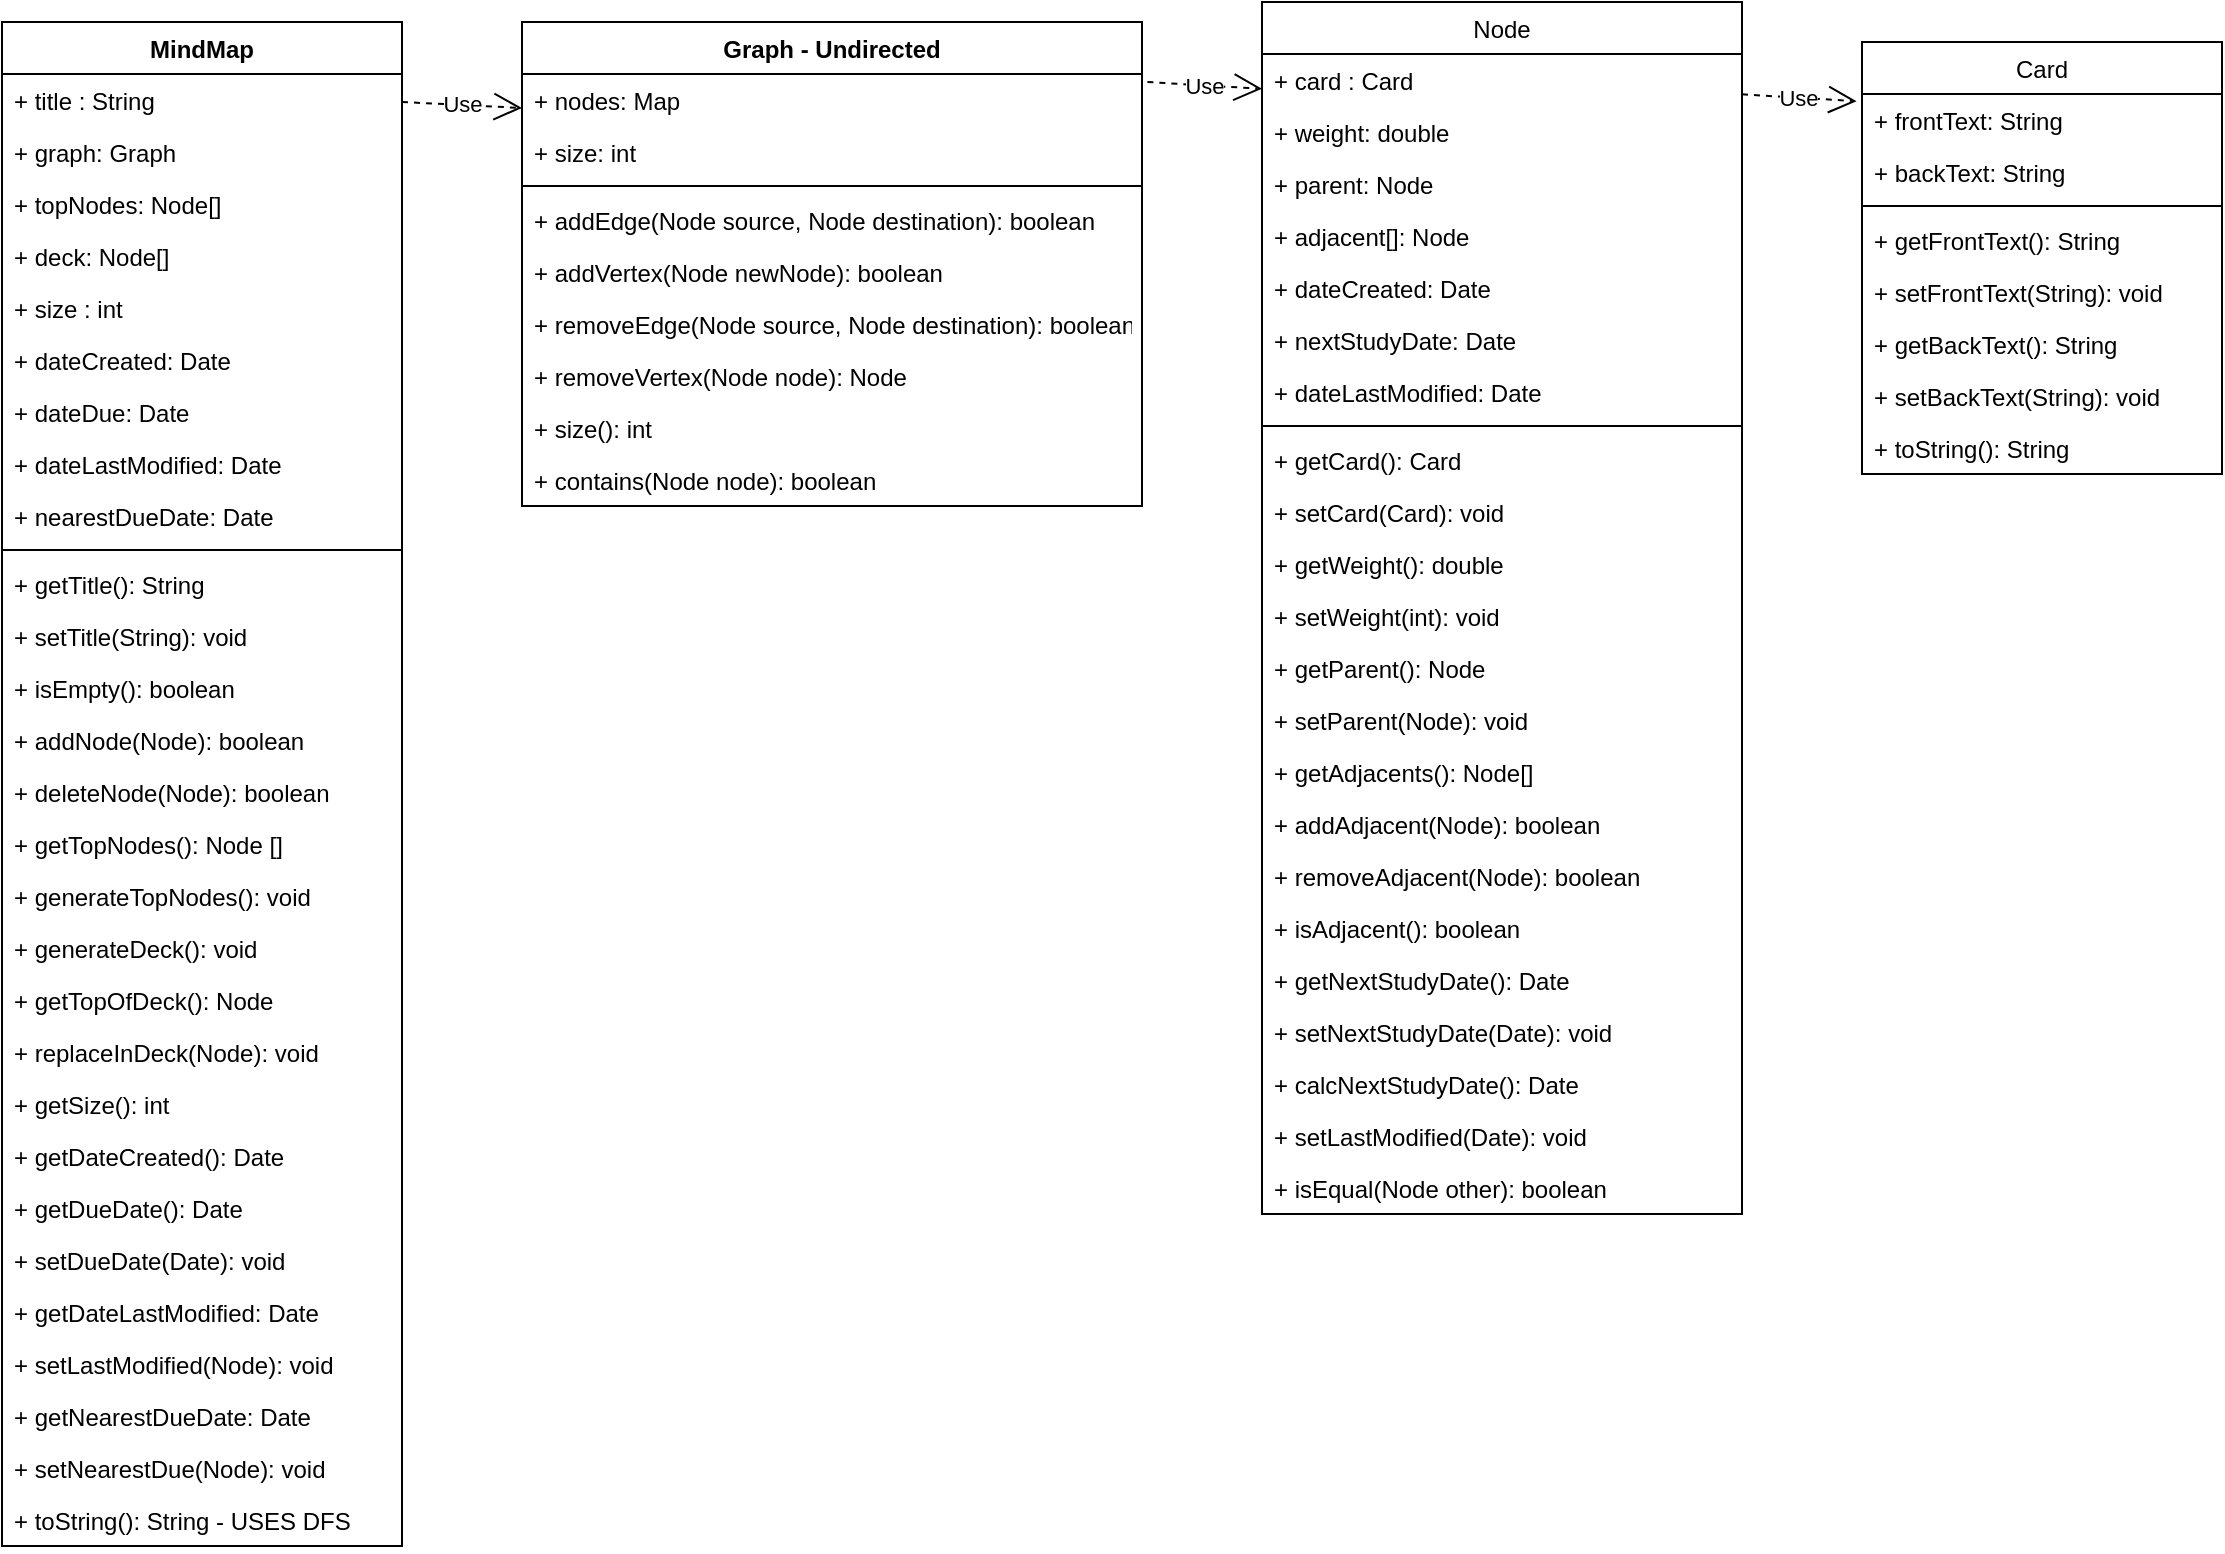 <mxfile version="17.1.2" type="github">
  <diagram id="C5RBs43oDa-KdzZeNtuy" name="Page-1">
    <mxGraphModel dx="1224" dy="471" grid="1" gridSize="10" guides="1" tooltips="1" connect="1" arrows="1" fold="1" page="1" pageScale="1" pageWidth="827" pageHeight="1169" math="0" shadow="0">
      <root>
        <mxCell id="WIyWlLk6GJQsqaUBKTNV-0" />
        <mxCell id="WIyWlLk6GJQsqaUBKTNV-1" parent="WIyWlLk6GJQsqaUBKTNV-0" />
        <mxCell id="TExczHvJG1kx1RbLbILx-1" value="Card" style="swimlane;fontStyle=0;childLayout=stackLayout;horizontal=1;startSize=26;fillColor=none;horizontalStack=0;resizeParent=1;resizeParentMax=0;resizeLast=0;collapsible=1;marginBottom=0;" parent="WIyWlLk6GJQsqaUBKTNV-1" vertex="1">
          <mxGeometry x="910" y="70" width="180" height="216" as="geometry" />
        </mxCell>
        <mxCell id="TExczHvJG1kx1RbLbILx-2" value="+ frontText: String" style="text;strokeColor=none;fillColor=none;align=left;verticalAlign=top;spacingLeft=4;spacingRight=4;overflow=hidden;rotatable=0;points=[[0,0.5],[1,0.5]];portConstraint=eastwest;" parent="TExczHvJG1kx1RbLbILx-1" vertex="1">
          <mxGeometry y="26" width="180" height="26" as="geometry" />
        </mxCell>
        <mxCell id="TExczHvJG1kx1RbLbILx-3" value="+ backText: String&#xa;" style="text;strokeColor=none;fillColor=none;align=left;verticalAlign=top;spacingLeft=4;spacingRight=4;overflow=hidden;rotatable=0;points=[[0,0.5],[1,0.5]];portConstraint=eastwest;" parent="TExczHvJG1kx1RbLbILx-1" vertex="1">
          <mxGeometry y="52" width="180" height="26" as="geometry" />
        </mxCell>
        <mxCell id="s15PQBegDPSm-mrr0eXF-18" value="" style="line;strokeWidth=1;fillColor=none;align=left;verticalAlign=middle;spacingTop=-1;spacingLeft=3;spacingRight=3;rotatable=0;labelPosition=right;points=[];portConstraint=eastwest;" parent="TExczHvJG1kx1RbLbILx-1" vertex="1">
          <mxGeometry y="78" width="180" height="8" as="geometry" />
        </mxCell>
        <mxCell id="s15PQBegDPSm-mrr0eXF-73" value="+ getFrontText(): String" style="text;strokeColor=none;fillColor=none;align=left;verticalAlign=top;spacingLeft=4;spacingRight=4;overflow=hidden;rotatable=0;points=[[0,0.5],[1,0.5]];portConstraint=eastwest;" parent="TExczHvJG1kx1RbLbILx-1" vertex="1">
          <mxGeometry y="86" width="180" height="26" as="geometry" />
        </mxCell>
        <mxCell id="s15PQBegDPSm-mrr0eXF-72" value="+ setFrontText(String): void" style="text;strokeColor=none;fillColor=none;align=left;verticalAlign=top;spacingLeft=4;spacingRight=4;overflow=hidden;rotatable=0;points=[[0,0.5],[1,0.5]];portConstraint=eastwest;" parent="TExczHvJG1kx1RbLbILx-1" vertex="1">
          <mxGeometry y="112" width="180" height="26" as="geometry" />
        </mxCell>
        <mxCell id="s15PQBegDPSm-mrr0eXF-74" value="+ getBackText(): String" style="text;strokeColor=none;fillColor=none;align=left;verticalAlign=top;spacingLeft=4;spacingRight=4;overflow=hidden;rotatable=0;points=[[0,0.5],[1,0.5]];portConstraint=eastwest;" parent="TExczHvJG1kx1RbLbILx-1" vertex="1">
          <mxGeometry y="138" width="180" height="26" as="geometry" />
        </mxCell>
        <mxCell id="s15PQBegDPSm-mrr0eXF-75" value="+ setBackText(String): void" style="text;strokeColor=none;fillColor=none;align=left;verticalAlign=top;spacingLeft=4;spacingRight=4;overflow=hidden;rotatable=0;points=[[0,0.5],[1,0.5]];portConstraint=eastwest;" parent="TExczHvJG1kx1RbLbILx-1" vertex="1">
          <mxGeometry y="164" width="180" height="26" as="geometry" />
        </mxCell>
        <mxCell id="8m7Zhe_xxwSHYkgtQmUt-1" value="+ toString(): String" style="text;strokeColor=none;fillColor=none;align=left;verticalAlign=top;spacingLeft=4;spacingRight=4;overflow=hidden;rotatable=0;points=[[0,0.5],[1,0.5]];portConstraint=eastwest;" parent="TExczHvJG1kx1RbLbILx-1" vertex="1">
          <mxGeometry y="190" width="180" height="26" as="geometry" />
        </mxCell>
        <mxCell id="TExczHvJG1kx1RbLbILx-9" value="Node" style="swimlane;fontStyle=0;childLayout=stackLayout;horizontal=1;startSize=26;fillColor=none;horizontalStack=0;resizeParent=1;resizeParentMax=0;resizeLast=0;collapsible=1;marginBottom=0;" parent="WIyWlLk6GJQsqaUBKTNV-1" vertex="1">
          <mxGeometry x="610" y="50" width="240" height="606" as="geometry">
            <mxRectangle x="250" y="140" width="60" height="26" as="alternateBounds" />
          </mxGeometry>
        </mxCell>
        <mxCell id="TExczHvJG1kx1RbLbILx-10" value="+ card : Card" style="text;strokeColor=none;fillColor=none;align=left;verticalAlign=top;spacingLeft=4;spacingRight=4;overflow=hidden;rotatable=0;points=[[0,0.5],[1,0.5]];portConstraint=eastwest;" parent="TExczHvJG1kx1RbLbILx-9" vertex="1">
          <mxGeometry y="26" width="240" height="26" as="geometry" />
        </mxCell>
        <mxCell id="s15PQBegDPSm-mrr0eXF-0" value="+ weight: double" style="text;strokeColor=none;fillColor=none;align=left;verticalAlign=top;spacingLeft=4;spacingRight=4;overflow=hidden;rotatable=0;points=[[0,0.5],[1,0.5]];portConstraint=eastwest;" parent="TExczHvJG1kx1RbLbILx-9" vertex="1">
          <mxGeometry y="52" width="240" height="26" as="geometry" />
        </mxCell>
        <mxCell id="s15PQBegDPSm-mrr0eXF-2" value="+ parent: Node" style="text;strokeColor=none;fillColor=none;align=left;verticalAlign=top;spacingLeft=4;spacingRight=4;overflow=hidden;rotatable=0;points=[[0,0.5],[1,0.5]];portConstraint=eastwest;" parent="TExczHvJG1kx1RbLbILx-9" vertex="1">
          <mxGeometry y="78" width="240" height="26" as="geometry" />
        </mxCell>
        <mxCell id="s15PQBegDPSm-mrr0eXF-1" value="+ adjacent[]: Node" style="text;strokeColor=none;fillColor=none;align=left;verticalAlign=top;spacingLeft=4;spacingRight=4;overflow=hidden;rotatable=0;points=[[0,0.5],[1,0.5]];portConstraint=eastwest;" parent="TExczHvJG1kx1RbLbILx-9" vertex="1">
          <mxGeometry y="104" width="240" height="26" as="geometry" />
        </mxCell>
        <mxCell id="TExczHvJG1kx1RbLbILx-11" value="+ dateCreated: Date" style="text;strokeColor=none;fillColor=none;align=left;verticalAlign=top;spacingLeft=4;spacingRight=4;overflow=hidden;rotatable=0;points=[[0,0.5],[1,0.5]];portConstraint=eastwest;" parent="TExczHvJG1kx1RbLbILx-9" vertex="1">
          <mxGeometry y="130" width="240" height="26" as="geometry" />
        </mxCell>
        <mxCell id="s15PQBegDPSm-mrr0eXF-13" value="+ nextStudyDate: Date" style="text;strokeColor=none;fillColor=none;align=left;verticalAlign=top;spacingLeft=4;spacingRight=4;overflow=hidden;rotatable=0;points=[[0,0.5],[1,0.5]];portConstraint=eastwest;" parent="TExczHvJG1kx1RbLbILx-9" vertex="1">
          <mxGeometry y="156" width="240" height="26" as="geometry" />
        </mxCell>
        <mxCell id="TExczHvJG1kx1RbLbILx-13" value="+ dateLastModified: Date" style="text;strokeColor=none;fillColor=none;align=left;verticalAlign=top;spacingLeft=4;spacingRight=4;overflow=hidden;rotatable=0;points=[[0,0.5],[1,0.5]];portConstraint=eastwest;" parent="TExczHvJG1kx1RbLbILx-9" vertex="1">
          <mxGeometry y="182" width="240" height="26" as="geometry" />
        </mxCell>
        <mxCell id="s15PQBegDPSm-mrr0eXF-20" value="" style="line;strokeWidth=1;fillColor=none;align=left;verticalAlign=middle;spacingTop=-1;spacingLeft=3;spacingRight=3;rotatable=0;labelPosition=right;points=[];portConstraint=eastwest;" parent="TExczHvJG1kx1RbLbILx-9" vertex="1">
          <mxGeometry y="208" width="240" height="8" as="geometry" />
        </mxCell>
        <mxCell id="s15PQBegDPSm-mrr0eXF-69" value="+ getCard(): Card" style="text;strokeColor=none;fillColor=none;align=left;verticalAlign=top;spacingLeft=4;spacingRight=4;overflow=hidden;rotatable=0;points=[[0,0.5],[1,0.5]];portConstraint=eastwest;" parent="TExczHvJG1kx1RbLbILx-9" vertex="1">
          <mxGeometry y="216" width="240" height="26" as="geometry" />
        </mxCell>
        <mxCell id="s15PQBegDPSm-mrr0eXF-21" value="+ setCard(Card): void" style="text;strokeColor=none;fillColor=none;align=left;verticalAlign=top;spacingLeft=4;spacingRight=4;overflow=hidden;rotatable=0;points=[[0,0.5],[1,0.5]];portConstraint=eastwest;" parent="TExczHvJG1kx1RbLbILx-9" vertex="1">
          <mxGeometry y="242" width="240" height="26" as="geometry" />
        </mxCell>
        <mxCell id="s15PQBegDPSm-mrr0eXF-24" value="+ getWeight(): double" style="text;strokeColor=none;fillColor=none;align=left;verticalAlign=top;spacingLeft=4;spacingRight=4;overflow=hidden;rotatable=0;points=[[0,0.5],[1,0.5]];portConstraint=eastwest;" parent="TExczHvJG1kx1RbLbILx-9" vertex="1">
          <mxGeometry y="268" width="240" height="26" as="geometry" />
        </mxCell>
        <mxCell id="s15PQBegDPSm-mrr0eXF-23" value="+ setWeight(int): void" style="text;strokeColor=none;fillColor=none;align=left;verticalAlign=top;spacingLeft=4;spacingRight=4;overflow=hidden;rotatable=0;points=[[0,0.5],[1,0.5]];portConstraint=eastwest;" parent="TExczHvJG1kx1RbLbILx-9" vertex="1">
          <mxGeometry y="294" width="240" height="26" as="geometry" />
        </mxCell>
        <mxCell id="s15PQBegDPSm-mrr0eXF-33" value="+ getParent(): Node" style="text;strokeColor=none;fillColor=none;align=left;verticalAlign=top;spacingLeft=4;spacingRight=4;overflow=hidden;rotatable=0;points=[[0,0.5],[1,0.5]];portConstraint=eastwest;" parent="TExczHvJG1kx1RbLbILx-9" vertex="1">
          <mxGeometry y="320" width="240" height="26" as="geometry" />
        </mxCell>
        <mxCell id="s15PQBegDPSm-mrr0eXF-31" value="+ setParent(Node): void" style="text;strokeColor=none;fillColor=none;align=left;verticalAlign=top;spacingLeft=4;spacingRight=4;overflow=hidden;rotatable=0;points=[[0,0.5],[1,0.5]];portConstraint=eastwest;" parent="TExczHvJG1kx1RbLbILx-9" vertex="1">
          <mxGeometry y="346" width="240" height="26" as="geometry" />
        </mxCell>
        <mxCell id="s15PQBegDPSm-mrr0eXF-35" value="+ getAdjacents(): Node[]" style="text;strokeColor=none;fillColor=none;align=left;verticalAlign=top;spacingLeft=4;spacingRight=4;overflow=hidden;rotatable=0;points=[[0,0.5],[1,0.5]];portConstraint=eastwest;" parent="TExczHvJG1kx1RbLbILx-9" vertex="1">
          <mxGeometry y="372" width="240" height="26" as="geometry" />
        </mxCell>
        <mxCell id="s15PQBegDPSm-mrr0eXF-32" value="+ addAdjacent(Node): boolean" style="text;strokeColor=none;fillColor=none;align=left;verticalAlign=top;spacingLeft=4;spacingRight=4;overflow=hidden;rotatable=0;points=[[0,0.5],[1,0.5]];portConstraint=eastwest;" parent="TExczHvJG1kx1RbLbILx-9" vertex="1">
          <mxGeometry y="398" width="240" height="26" as="geometry" />
        </mxCell>
        <mxCell id="s15PQBegDPSm-mrr0eXF-36" value="+ removeAdjacent(Node): boolean" style="text;strokeColor=none;fillColor=none;align=left;verticalAlign=top;spacingLeft=4;spacingRight=4;overflow=hidden;rotatable=0;points=[[0,0.5],[1,0.5]];portConstraint=eastwest;" parent="TExczHvJG1kx1RbLbILx-9" vertex="1">
          <mxGeometry y="424" width="240" height="26" as="geometry" />
        </mxCell>
        <mxCell id="s15PQBegDPSm-mrr0eXF-37" value="+ isAdjacent(): boolean" style="text;strokeColor=none;fillColor=none;align=left;verticalAlign=top;spacingLeft=4;spacingRight=4;overflow=hidden;rotatable=0;points=[[0,0.5],[1,0.5]];portConstraint=eastwest;" parent="TExczHvJG1kx1RbLbILx-9" vertex="1">
          <mxGeometry y="450" width="240" height="26" as="geometry" />
        </mxCell>
        <mxCell id="s15PQBegDPSm-mrr0eXF-70" value="+ getNextStudyDate(): Date" style="text;strokeColor=none;fillColor=none;align=left;verticalAlign=top;spacingLeft=4;spacingRight=4;overflow=hidden;rotatable=0;points=[[0,0.5],[1,0.5]];portConstraint=eastwest;" parent="TExczHvJG1kx1RbLbILx-9" vertex="1">
          <mxGeometry y="476" width="240" height="26" as="geometry" />
        </mxCell>
        <mxCell id="s15PQBegDPSm-mrr0eXF-29" value="+ setNextStudyDate(Date): void" style="text;strokeColor=none;fillColor=none;align=left;verticalAlign=top;spacingLeft=4;spacingRight=4;overflow=hidden;rotatable=0;points=[[0,0.5],[1,0.5]];portConstraint=eastwest;" parent="TExczHvJG1kx1RbLbILx-9" vertex="1">
          <mxGeometry y="502" width="240" height="26" as="geometry" />
        </mxCell>
        <mxCell id="s15PQBegDPSm-mrr0eXF-34" value="+ calcNextStudyDate(): Date" style="text;strokeColor=none;fillColor=none;align=left;verticalAlign=top;spacingLeft=4;spacingRight=4;overflow=hidden;rotatable=0;points=[[0,0.5],[1,0.5]];portConstraint=eastwest;" parent="TExczHvJG1kx1RbLbILx-9" vertex="1">
          <mxGeometry y="528" width="240" height="26" as="geometry" />
        </mxCell>
        <mxCell id="s15PQBegDPSm-mrr0eXF-30" value="+ setLastModified(Date): void" style="text;strokeColor=none;fillColor=none;align=left;verticalAlign=top;spacingLeft=4;spacingRight=4;overflow=hidden;rotatable=0;points=[[0,0.5],[1,0.5]];portConstraint=eastwest;" parent="TExczHvJG1kx1RbLbILx-9" vertex="1">
          <mxGeometry y="554" width="240" height="26" as="geometry" />
        </mxCell>
        <mxCell id="8m7Zhe_xxwSHYkgtQmUt-7" value="+ isEqual(Node other): boolean" style="text;strokeColor=none;fillColor=none;align=left;verticalAlign=top;spacingLeft=4;spacingRight=4;overflow=hidden;rotatable=0;points=[[0,0.5],[1,0.5]];portConstraint=eastwest;" parent="TExczHvJG1kx1RbLbILx-9" vertex="1">
          <mxGeometry y="580" width="240" height="26" as="geometry" />
        </mxCell>
        <mxCell id="_DmvoBGi6M6aIgHatvMl-3" value="Use" style="endArrow=open;endSize=12;dashed=1;html=1;rounded=0;entryX=-0.015;entryY=0.137;entryDx=0;entryDy=0;entryPerimeter=0;" parent="WIyWlLk6GJQsqaUBKTNV-1" source="TExczHvJG1kx1RbLbILx-10" target="TExczHvJG1kx1RbLbILx-1" edge="1">
          <mxGeometry width="160" relative="1" as="geometry">
            <mxPoint x="410" y="107.5" as="sourcePoint" />
            <mxPoint x="570" y="107.5" as="targetPoint" />
          </mxGeometry>
        </mxCell>
        <mxCell id="s15PQBegDPSm-mrr0eXF-3" value="MindMap" style="swimlane;fontStyle=1;align=center;verticalAlign=top;childLayout=stackLayout;horizontal=1;startSize=26;horizontalStack=0;resizeParent=1;resizeParentMax=0;resizeLast=0;collapsible=1;marginBottom=0;" parent="WIyWlLk6GJQsqaUBKTNV-1" vertex="1">
          <mxGeometry x="-20" y="60" width="200" height="762" as="geometry" />
        </mxCell>
        <mxCell id="s15PQBegDPSm-mrr0eXF-65" value="+ title : String" style="text;strokeColor=none;fillColor=none;align=left;verticalAlign=top;spacingLeft=4;spacingRight=4;overflow=hidden;rotatable=0;points=[[0,0.5],[1,0.5]];portConstraint=eastwest;" parent="s15PQBegDPSm-mrr0eXF-3" vertex="1">
          <mxGeometry y="26" width="200" height="26" as="geometry" />
        </mxCell>
        <mxCell id="s15PQBegDPSm-mrr0eXF-4" value="+ graph: Graph" style="text;strokeColor=none;fillColor=none;align=left;verticalAlign=top;spacingLeft=4;spacingRight=4;overflow=hidden;rotatable=0;points=[[0,0.5],[1,0.5]];portConstraint=eastwest;" parent="s15PQBegDPSm-mrr0eXF-3" vertex="1">
          <mxGeometry y="52" width="200" height="26" as="geometry" />
        </mxCell>
        <mxCell id="s15PQBegDPSm-mrr0eXF-38" value="+ topNodes: Node[]" style="text;strokeColor=none;fillColor=none;align=left;verticalAlign=top;spacingLeft=4;spacingRight=4;overflow=hidden;rotatable=0;points=[[0,0.5],[1,0.5]];portConstraint=eastwest;" parent="s15PQBegDPSm-mrr0eXF-3" vertex="1">
          <mxGeometry y="78" width="200" height="26" as="geometry" />
        </mxCell>
        <mxCell id="ITOBmn8ErK7eqIfKZM18-0" value="+ deck: Node[]" style="text;strokeColor=none;fillColor=none;align=left;verticalAlign=top;spacingLeft=4;spacingRight=4;overflow=hidden;rotatable=0;points=[[0,0.5],[1,0.5]];portConstraint=eastwest;" vertex="1" parent="s15PQBegDPSm-mrr0eXF-3">
          <mxGeometry y="104" width="200" height="26" as="geometry" />
        </mxCell>
        <mxCell id="s15PQBegDPSm-mrr0eXF-27" value="+ size : int" style="text;strokeColor=none;fillColor=none;align=left;verticalAlign=top;spacingLeft=4;spacingRight=4;overflow=hidden;rotatable=0;points=[[0,0.5],[1,0.5]];portConstraint=eastwest;" parent="s15PQBegDPSm-mrr0eXF-3" vertex="1">
          <mxGeometry y="130" width="200" height="26" as="geometry" />
        </mxCell>
        <mxCell id="s15PQBegDPSm-mrr0eXF-10" value="+ dateCreated: Date" style="text;strokeColor=none;fillColor=none;align=left;verticalAlign=top;spacingLeft=4;spacingRight=4;overflow=hidden;rotatable=0;points=[[0,0.5],[1,0.5]];portConstraint=eastwest;" parent="s15PQBegDPSm-mrr0eXF-3" vertex="1">
          <mxGeometry y="156" width="200" height="26" as="geometry" />
        </mxCell>
        <mxCell id="s15PQBegDPSm-mrr0eXF-7" value="+ dateDue: Date" style="text;strokeColor=none;fillColor=none;align=left;verticalAlign=top;spacingLeft=4;spacingRight=4;overflow=hidden;rotatable=0;points=[[0,0.5],[1,0.5]];portConstraint=eastwest;" parent="s15PQBegDPSm-mrr0eXF-3" vertex="1">
          <mxGeometry y="182" width="200" height="26" as="geometry" />
        </mxCell>
        <mxCell id="s15PQBegDPSm-mrr0eXF-14" value="+ dateLastModified: Date" style="text;strokeColor=none;fillColor=none;align=left;verticalAlign=top;spacingLeft=4;spacingRight=4;overflow=hidden;rotatable=0;points=[[0,0.5],[1,0.5]];portConstraint=eastwest;" parent="s15PQBegDPSm-mrr0eXF-3" vertex="1">
          <mxGeometry y="208" width="200" height="26" as="geometry" />
        </mxCell>
        <mxCell id="s15PQBegDPSm-mrr0eXF-11" value="+ nearestDueDate: Date" style="text;strokeColor=none;fillColor=none;align=left;verticalAlign=top;spacingLeft=4;spacingRight=4;overflow=hidden;rotatable=0;points=[[0,0.5],[1,0.5]];portConstraint=eastwest;" parent="s15PQBegDPSm-mrr0eXF-3" vertex="1">
          <mxGeometry y="234" width="200" height="26" as="geometry" />
        </mxCell>
        <mxCell id="s15PQBegDPSm-mrr0eXF-5" value="" style="line;strokeWidth=1;fillColor=none;align=left;verticalAlign=middle;spacingTop=-1;spacingLeft=3;spacingRight=3;rotatable=0;labelPosition=right;points=[];portConstraint=eastwest;" parent="s15PQBegDPSm-mrr0eXF-3" vertex="1">
          <mxGeometry y="260" width="200" height="8" as="geometry" />
        </mxCell>
        <mxCell id="s15PQBegDPSm-mrr0eXF-66" value="+ getTitle(): String" style="text;strokeColor=none;fillColor=none;align=left;verticalAlign=top;spacingLeft=4;spacingRight=4;overflow=hidden;rotatable=0;points=[[0,0.5],[1,0.5]];portConstraint=eastwest;" parent="s15PQBegDPSm-mrr0eXF-3" vertex="1">
          <mxGeometry y="268" width="200" height="26" as="geometry" />
        </mxCell>
        <mxCell id="s15PQBegDPSm-mrr0eXF-67" value="+ setTitle(String): void" style="text;strokeColor=none;fillColor=none;align=left;verticalAlign=top;spacingLeft=4;spacingRight=4;overflow=hidden;rotatable=0;points=[[0,0.5],[1,0.5]];portConstraint=eastwest;" parent="s15PQBegDPSm-mrr0eXF-3" vertex="1">
          <mxGeometry y="294" width="200" height="26" as="geometry" />
        </mxCell>
        <mxCell id="s15PQBegDPSm-mrr0eXF-25" value="+ isEmpty(): boolean" style="text;strokeColor=none;fillColor=none;align=left;verticalAlign=top;spacingLeft=4;spacingRight=4;overflow=hidden;rotatable=0;points=[[0,0.5],[1,0.5]];portConstraint=eastwest;" parent="s15PQBegDPSm-mrr0eXF-3" vertex="1">
          <mxGeometry y="320" width="200" height="26" as="geometry" />
        </mxCell>
        <mxCell id="s15PQBegDPSm-mrr0eXF-6" value="+ addNode(Node): boolean" style="text;strokeColor=none;fillColor=none;align=left;verticalAlign=top;spacingLeft=4;spacingRight=4;overflow=hidden;rotatable=0;points=[[0,0.5],[1,0.5]];portConstraint=eastwest;" parent="s15PQBegDPSm-mrr0eXF-3" vertex="1">
          <mxGeometry y="346" width="200" height="26" as="geometry" />
        </mxCell>
        <mxCell id="s15PQBegDPSm-mrr0eXF-15" value="+ deleteNode(Node): boolean" style="text;strokeColor=none;fillColor=none;align=left;verticalAlign=top;spacingLeft=4;spacingRight=4;overflow=hidden;rotatable=0;points=[[0,0.5],[1,0.5]];portConstraint=eastwest;" parent="s15PQBegDPSm-mrr0eXF-3" vertex="1">
          <mxGeometry y="372" width="200" height="26" as="geometry" />
        </mxCell>
        <mxCell id="s15PQBegDPSm-mrr0eXF-40" value="+ getTopNodes(): Node []" style="text;strokeColor=none;fillColor=none;align=left;verticalAlign=top;spacingLeft=4;spacingRight=4;overflow=hidden;rotatable=0;points=[[0,0.5],[1,0.5]];portConstraint=eastwest;" parent="s15PQBegDPSm-mrr0eXF-3" vertex="1">
          <mxGeometry y="398" width="200" height="26" as="geometry" />
        </mxCell>
        <mxCell id="s15PQBegDPSm-mrr0eXF-39" value="+ generateTopNodes(): void" style="text;strokeColor=none;fillColor=none;align=left;verticalAlign=top;spacingLeft=4;spacingRight=4;overflow=hidden;rotatable=0;points=[[0,0.5],[1,0.5]];portConstraint=eastwest;" parent="s15PQBegDPSm-mrr0eXF-3" vertex="1">
          <mxGeometry y="424" width="200" height="26" as="geometry" />
        </mxCell>
        <mxCell id="ITOBmn8ErK7eqIfKZM18-1" value="+ generateDeck(): void" style="text;strokeColor=none;fillColor=none;align=left;verticalAlign=top;spacingLeft=4;spacingRight=4;overflow=hidden;rotatable=0;points=[[0,0.5],[1,0.5]];portConstraint=eastwest;" vertex="1" parent="s15PQBegDPSm-mrr0eXF-3">
          <mxGeometry y="450" width="200" height="26" as="geometry" />
        </mxCell>
        <mxCell id="ITOBmn8ErK7eqIfKZM18-2" value="+ getTopOfDeck(): Node" style="text;strokeColor=none;fillColor=none;align=left;verticalAlign=top;spacingLeft=4;spacingRight=4;overflow=hidden;rotatable=0;points=[[0,0.5],[1,0.5]];portConstraint=eastwest;" vertex="1" parent="s15PQBegDPSm-mrr0eXF-3">
          <mxGeometry y="476" width="200" height="26" as="geometry" />
        </mxCell>
        <mxCell id="ITOBmn8ErK7eqIfKZM18-3" value="+ replaceInDeck(Node): void" style="text;strokeColor=none;fillColor=none;align=left;verticalAlign=top;spacingLeft=4;spacingRight=4;overflow=hidden;rotatable=0;points=[[0,0.5],[1,0.5]];portConstraint=eastwest;" vertex="1" parent="s15PQBegDPSm-mrr0eXF-3">
          <mxGeometry y="502" width="200" height="26" as="geometry" />
        </mxCell>
        <mxCell id="s15PQBegDPSm-mrr0eXF-26" value="+ getSize(): int" style="text;strokeColor=none;fillColor=none;align=left;verticalAlign=top;spacingLeft=4;spacingRight=4;overflow=hidden;rotatable=0;points=[[0,0.5],[1,0.5]];portConstraint=eastwest;" parent="s15PQBegDPSm-mrr0eXF-3" vertex="1">
          <mxGeometry y="528" width="200" height="26" as="geometry" />
        </mxCell>
        <mxCell id="s15PQBegDPSm-mrr0eXF-42" value="+ getDateCreated(): Date" style="text;strokeColor=none;fillColor=none;align=left;verticalAlign=top;spacingLeft=4;spacingRight=4;overflow=hidden;rotatable=0;points=[[0,0.5],[1,0.5]];portConstraint=eastwest;" parent="s15PQBegDPSm-mrr0eXF-3" vertex="1">
          <mxGeometry y="554" width="200" height="26" as="geometry" />
        </mxCell>
        <mxCell id="s15PQBegDPSm-mrr0eXF-41" value="+ getDueDate(): Date" style="text;strokeColor=none;fillColor=none;align=left;verticalAlign=top;spacingLeft=4;spacingRight=4;overflow=hidden;rotatable=0;points=[[0,0.5],[1,0.5]];portConstraint=eastwest;" parent="s15PQBegDPSm-mrr0eXF-3" vertex="1">
          <mxGeometry y="580" width="200" height="26" as="geometry" />
        </mxCell>
        <mxCell id="s15PQBegDPSm-mrr0eXF-68" value="+ setDueDate(Date): void" style="text;strokeColor=none;fillColor=none;align=left;verticalAlign=top;spacingLeft=4;spacingRight=4;overflow=hidden;rotatable=0;points=[[0,0.5],[1,0.5]];portConstraint=eastwest;" parent="s15PQBegDPSm-mrr0eXF-3" vertex="1">
          <mxGeometry y="606" width="200" height="26" as="geometry" />
        </mxCell>
        <mxCell id="s15PQBegDPSm-mrr0eXF-43" value="+ getDateLastModified: Date" style="text;strokeColor=none;fillColor=none;align=left;verticalAlign=top;spacingLeft=4;spacingRight=4;overflow=hidden;rotatable=0;points=[[0,0.5],[1,0.5]];portConstraint=eastwest;" parent="s15PQBegDPSm-mrr0eXF-3" vertex="1">
          <mxGeometry y="632" width="200" height="26" as="geometry" />
        </mxCell>
        <mxCell id="s15PQBegDPSm-mrr0eXF-17" value="+ setLastModified(Node): void" style="text;strokeColor=none;fillColor=none;align=left;verticalAlign=top;spacingLeft=4;spacingRight=4;overflow=hidden;rotatable=0;points=[[0,0.5],[1,0.5]];portConstraint=eastwest;" parent="s15PQBegDPSm-mrr0eXF-3" vertex="1">
          <mxGeometry y="658" width="200" height="26" as="geometry" />
        </mxCell>
        <mxCell id="s15PQBegDPSm-mrr0eXF-64" value="+ getNearestDueDate: Date" style="text;strokeColor=none;fillColor=none;align=left;verticalAlign=top;spacingLeft=4;spacingRight=4;overflow=hidden;rotatable=0;points=[[0,0.5],[1,0.5]];portConstraint=eastwest;" parent="s15PQBegDPSm-mrr0eXF-3" vertex="1">
          <mxGeometry y="684" width="200" height="26" as="geometry" />
        </mxCell>
        <mxCell id="s15PQBegDPSm-mrr0eXF-16" value="+ setNearestDue(Node): void" style="text;strokeColor=none;fillColor=none;align=left;verticalAlign=top;spacingLeft=4;spacingRight=4;overflow=hidden;rotatable=0;points=[[0,0.5],[1,0.5]];portConstraint=eastwest;" parent="s15PQBegDPSm-mrr0eXF-3" vertex="1">
          <mxGeometry y="710" width="200" height="26" as="geometry" />
        </mxCell>
        <mxCell id="8m7Zhe_xxwSHYkgtQmUt-12" value="+ toString(): String - USES DFS" style="text;strokeColor=none;fillColor=none;align=left;verticalAlign=top;spacingLeft=4;spacingRight=4;overflow=hidden;rotatable=0;points=[[0,0.5],[1,0.5]];portConstraint=eastwest;" parent="s15PQBegDPSm-mrr0eXF-3" vertex="1">
          <mxGeometry y="736" width="200" height="26" as="geometry" />
        </mxCell>
        <mxCell id="8m7Zhe_xxwSHYkgtQmUt-2" value="Graph - Undirected" style="swimlane;fontStyle=1;align=center;verticalAlign=top;childLayout=stackLayout;horizontal=1;startSize=26;horizontalStack=0;resizeParent=1;resizeParentMax=0;resizeLast=0;collapsible=1;marginBottom=0;" parent="WIyWlLk6GJQsqaUBKTNV-1" vertex="1">
          <mxGeometry x="240" y="60" width="310" height="242" as="geometry" />
        </mxCell>
        <mxCell id="8m7Zhe_xxwSHYkgtQmUt-3" value="+ nodes: Map" style="text;strokeColor=none;fillColor=none;align=left;verticalAlign=top;spacingLeft=4;spacingRight=4;overflow=hidden;rotatable=0;points=[[0,0.5],[1,0.5]];portConstraint=eastwest;" parent="8m7Zhe_xxwSHYkgtQmUt-2" vertex="1">
          <mxGeometry y="26" width="310" height="26" as="geometry" />
        </mxCell>
        <mxCell id="8m7Zhe_xxwSHYkgtQmUt-13" value="+ size: int" style="text;strokeColor=none;fillColor=none;align=left;verticalAlign=top;spacingLeft=4;spacingRight=4;overflow=hidden;rotatable=0;points=[[0,0.5],[1,0.5]];portConstraint=eastwest;" parent="8m7Zhe_xxwSHYkgtQmUt-2" vertex="1">
          <mxGeometry y="52" width="310" height="26" as="geometry" />
        </mxCell>
        <mxCell id="8m7Zhe_xxwSHYkgtQmUt-4" value="" style="line;strokeWidth=1;fillColor=none;align=left;verticalAlign=middle;spacingTop=-1;spacingLeft=3;spacingRight=3;rotatable=0;labelPosition=right;points=[];portConstraint=eastwest;" parent="8m7Zhe_xxwSHYkgtQmUt-2" vertex="1">
          <mxGeometry y="78" width="310" height="8" as="geometry" />
        </mxCell>
        <mxCell id="8m7Zhe_xxwSHYkgtQmUt-5" value="+ addEdge(Node source, Node destination): boolean" style="text;strokeColor=none;fillColor=none;align=left;verticalAlign=top;spacingLeft=4;spacingRight=4;overflow=hidden;rotatable=0;points=[[0,0.5],[1,0.5]];portConstraint=eastwest;" parent="8m7Zhe_xxwSHYkgtQmUt-2" vertex="1">
          <mxGeometry y="86" width="310" height="26" as="geometry" />
        </mxCell>
        <mxCell id="8m7Zhe_xxwSHYkgtQmUt-6" value="+ addVertex(Node newNode): boolean" style="text;strokeColor=none;fillColor=none;align=left;verticalAlign=top;spacingLeft=4;spacingRight=4;overflow=hidden;rotatable=0;points=[[0,0.5],[1,0.5]];portConstraint=eastwest;" parent="8m7Zhe_xxwSHYkgtQmUt-2" vertex="1">
          <mxGeometry y="112" width="310" height="26" as="geometry" />
        </mxCell>
        <mxCell id="8m7Zhe_xxwSHYkgtQmUt-9" value="+ removeEdge(Node source, Node destination): boolean" style="text;strokeColor=none;fillColor=none;align=left;verticalAlign=top;spacingLeft=4;spacingRight=4;overflow=hidden;rotatable=0;points=[[0,0.5],[1,0.5]];portConstraint=eastwest;" parent="8m7Zhe_xxwSHYkgtQmUt-2" vertex="1">
          <mxGeometry y="138" width="310" height="26" as="geometry" />
        </mxCell>
        <mxCell id="8m7Zhe_xxwSHYkgtQmUt-8" value="+ removeVertex(Node node): Node" style="text;strokeColor=none;fillColor=none;align=left;verticalAlign=top;spacingLeft=4;spacingRight=4;overflow=hidden;rotatable=0;points=[[0,0.5],[1,0.5]];portConstraint=eastwest;" parent="8m7Zhe_xxwSHYkgtQmUt-2" vertex="1">
          <mxGeometry y="164" width="310" height="26" as="geometry" />
        </mxCell>
        <mxCell id="8m7Zhe_xxwSHYkgtQmUt-14" value="+ size(): int" style="text;strokeColor=none;fillColor=none;align=left;verticalAlign=top;spacingLeft=4;spacingRight=4;overflow=hidden;rotatable=0;points=[[0,0.5],[1,0.5]];portConstraint=eastwest;" parent="8m7Zhe_xxwSHYkgtQmUt-2" vertex="1">
          <mxGeometry y="190" width="310" height="26" as="geometry" />
        </mxCell>
        <mxCell id="8m7Zhe_xxwSHYkgtQmUt-15" value="+ contains(Node node): boolean" style="text;strokeColor=none;fillColor=none;align=left;verticalAlign=top;spacingLeft=4;spacingRight=4;overflow=hidden;rotatable=0;points=[[0,0.5],[1,0.5]];portConstraint=eastwest;" parent="8m7Zhe_xxwSHYkgtQmUt-2" vertex="1">
          <mxGeometry y="216" width="310" height="26" as="geometry" />
        </mxCell>
        <mxCell id="8m7Zhe_xxwSHYkgtQmUt-16" value="Use" style="endArrow=open;endSize=12;dashed=1;html=1;rounded=0;entryX=-0.015;entryY=0.137;entryDx=0;entryDy=0;entryPerimeter=0;" parent="WIyWlLk6GJQsqaUBKTNV-1" edge="1">
          <mxGeometry width="160" relative="1" as="geometry">
            <mxPoint x="552.7" y="89.999" as="sourcePoint" />
            <mxPoint x="610" y="93.422" as="targetPoint" />
          </mxGeometry>
        </mxCell>
        <mxCell id="8m7Zhe_xxwSHYkgtQmUt-17" value="Use" style="endArrow=open;endSize=12;dashed=1;html=1;rounded=0;" parent="WIyWlLk6GJQsqaUBKTNV-1" edge="1">
          <mxGeometry width="160" relative="1" as="geometry">
            <mxPoint x="180" y="99.999" as="sourcePoint" />
            <mxPoint x="240" y="103" as="targetPoint" />
          </mxGeometry>
        </mxCell>
      </root>
    </mxGraphModel>
  </diagram>
</mxfile>
